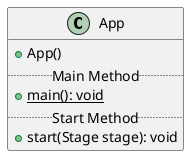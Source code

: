 @startuml

class App {
    +App()
    ..Main Method..
    +{static} main(): void
    ..Start Method..
    +start(Stage stage): void
}
@enduml
